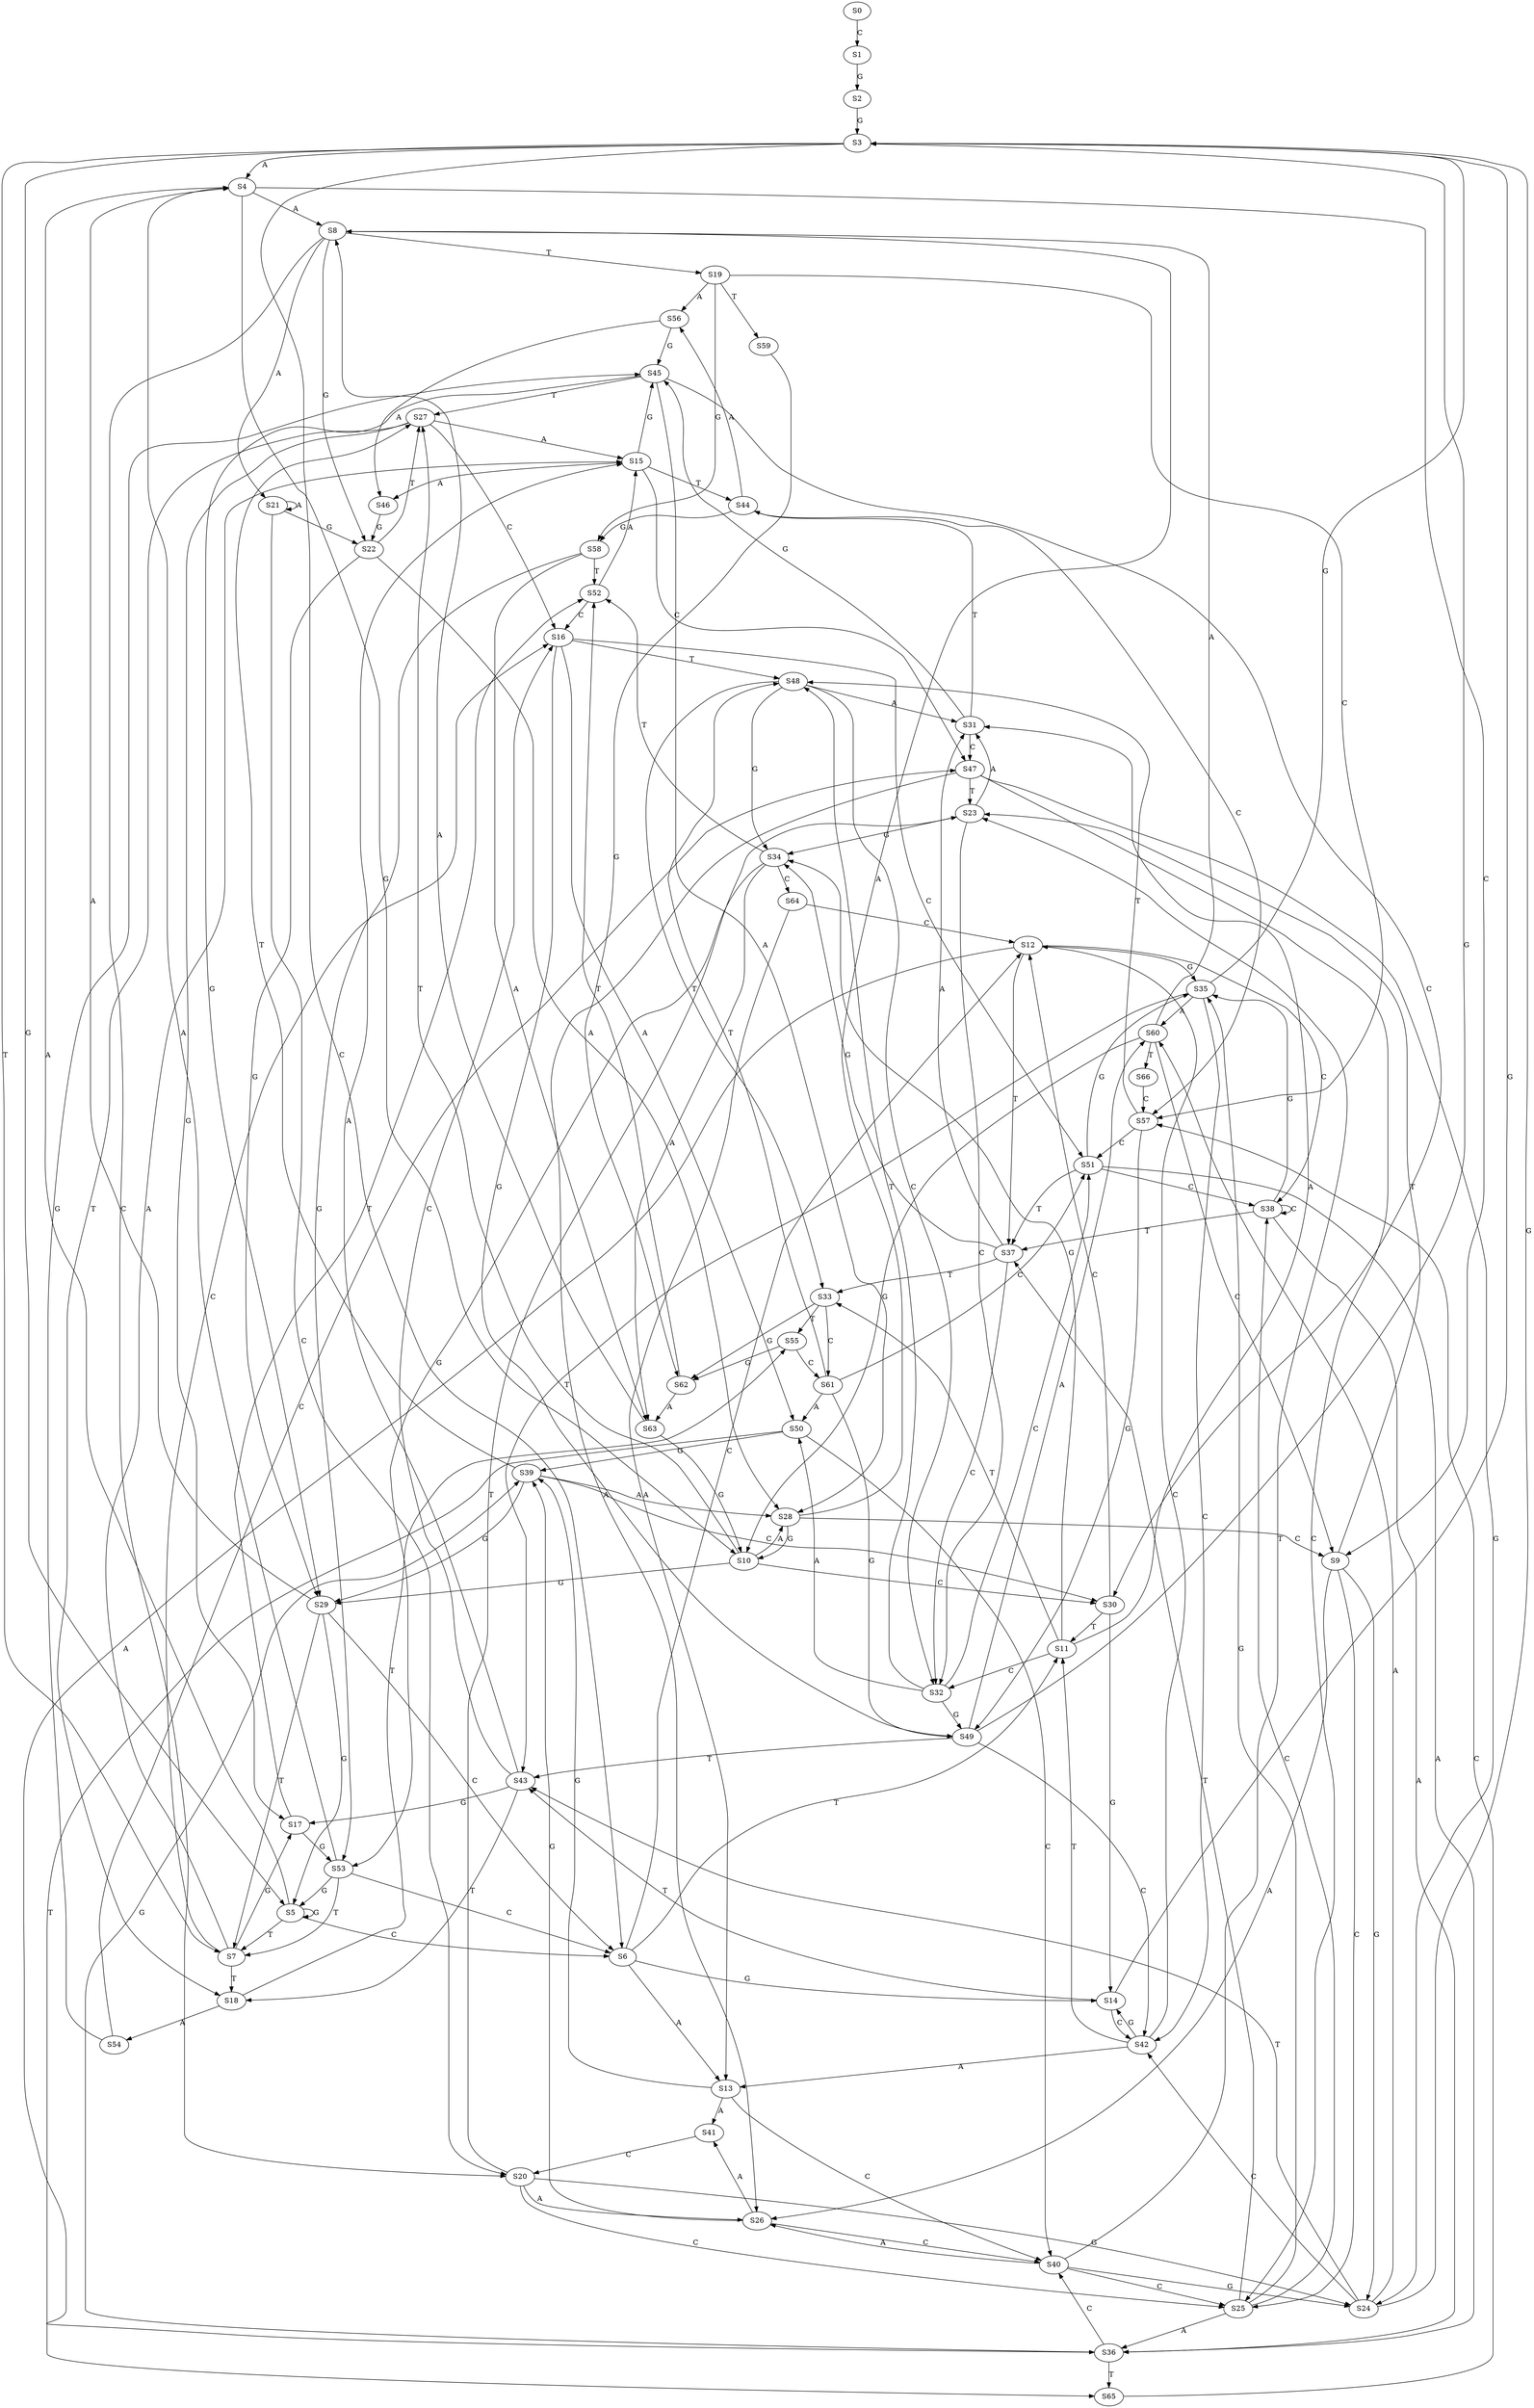strict digraph  {
	S0 -> S1 [ label = C ];
	S1 -> S2 [ label = G ];
	S2 -> S3 [ label = G ];
	S3 -> S4 [ label = A ];
	S3 -> S5 [ label = G ];
	S3 -> S6 [ label = C ];
	S3 -> S7 [ label = T ];
	S4 -> S8 [ label = A ];
	S4 -> S9 [ label = C ];
	S4 -> S10 [ label = G ];
	S5 -> S7 [ label = T ];
	S5 -> S6 [ label = C ];
	S5 -> S5 [ label = G ];
	S5 -> S4 [ label = A ];
	S6 -> S11 [ label = T ];
	S6 -> S12 [ label = C ];
	S6 -> S13 [ label = A ];
	S6 -> S14 [ label = G ];
	S7 -> S15 [ label = A ];
	S7 -> S16 [ label = C ];
	S7 -> S17 [ label = G ];
	S7 -> S18 [ label = T ];
	S8 -> S19 [ label = T ];
	S8 -> S20 [ label = C ];
	S8 -> S21 [ label = A ];
	S8 -> S22 [ label = G ];
	S9 -> S23 [ label = T ];
	S9 -> S24 [ label = G ];
	S9 -> S25 [ label = C ];
	S9 -> S26 [ label = A ];
	S10 -> S27 [ label = T ];
	S10 -> S28 [ label = A ];
	S10 -> S29 [ label = G ];
	S10 -> S30 [ label = C ];
	S11 -> S31 [ label = A ];
	S11 -> S32 [ label = C ];
	S11 -> S33 [ label = T ];
	S11 -> S34 [ label = G ];
	S12 -> S35 [ label = G ];
	S12 -> S36 [ label = A ];
	S12 -> S37 [ label = T ];
	S12 -> S38 [ label = C ];
	S13 -> S39 [ label = G ];
	S13 -> S40 [ label = C ];
	S13 -> S41 [ label = A ];
	S14 -> S3 [ label = G ];
	S14 -> S42 [ label = C ];
	S14 -> S43 [ label = T ];
	S15 -> S44 [ label = T ];
	S15 -> S45 [ label = G ];
	S15 -> S46 [ label = A ];
	S15 -> S47 [ label = C ];
	S16 -> S48 [ label = T ];
	S16 -> S49 [ label = G ];
	S16 -> S50 [ label = A ];
	S16 -> S51 [ label = C ];
	S17 -> S52 [ label = T ];
	S17 -> S53 [ label = G ];
	S18 -> S54 [ label = A ];
	S18 -> S55 [ label = T ];
	S19 -> S56 [ label = A ];
	S19 -> S57 [ label = C ];
	S19 -> S58 [ label = G ];
	S19 -> S59 [ label = T ];
	S20 -> S26 [ label = A ];
	S20 -> S25 [ label = C ];
	S20 -> S24 [ label = G ];
	S20 -> S23 [ label = T ];
	S21 -> S22 [ label = G ];
	S21 -> S20 [ label = C ];
	S21 -> S21 [ label = A ];
	S22 -> S27 [ label = T ];
	S22 -> S28 [ label = A ];
	S22 -> S29 [ label = G ];
	S23 -> S31 [ label = A ];
	S23 -> S32 [ label = C ];
	S23 -> S34 [ label = G ];
	S24 -> S3 [ label = G ];
	S24 -> S60 [ label = A ];
	S24 -> S42 [ label = C ];
	S24 -> S43 [ label = T ];
	S25 -> S38 [ label = C ];
	S25 -> S36 [ label = A ];
	S25 -> S37 [ label = T ];
	S25 -> S35 [ label = G ];
	S26 -> S39 [ label = G ];
	S26 -> S40 [ label = C ];
	S26 -> S41 [ label = A ];
	S27 -> S15 [ label = A ];
	S27 -> S16 [ label = C ];
	S27 -> S17 [ label = G ];
	S27 -> S18 [ label = T ];
	S28 -> S8 [ label = A ];
	S28 -> S9 [ label = C ];
	S28 -> S10 [ label = G ];
	S29 -> S4 [ label = A ];
	S29 -> S5 [ label = G ];
	S29 -> S7 [ label = T ];
	S29 -> S6 [ label = C ];
	S30 -> S12 [ label = C ];
	S30 -> S11 [ label = T ];
	S30 -> S14 [ label = G ];
	S31 -> S45 [ label = G ];
	S31 -> S44 [ label = T ];
	S31 -> S47 [ label = C ];
	S32 -> S48 [ label = T ];
	S32 -> S49 [ label = G ];
	S32 -> S51 [ label = C ];
	S32 -> S50 [ label = A ];
	S33 -> S61 [ label = C ];
	S33 -> S62 [ label = G ];
	S33 -> S55 [ label = T ];
	S34 -> S63 [ label = A ];
	S34 -> S64 [ label = C ];
	S34 -> S53 [ label = G ];
	S34 -> S52 [ label = T ];
	S35 -> S60 [ label = A ];
	S35 -> S3 [ label = G ];
	S35 -> S43 [ label = T ];
	S35 -> S42 [ label = C ];
	S36 -> S39 [ label = G ];
	S36 -> S65 [ label = T ];
	S36 -> S40 [ label = C ];
	S37 -> S34 [ label = G ];
	S37 -> S31 [ label = A ];
	S37 -> S32 [ label = C ];
	S37 -> S33 [ label = T ];
	S38 -> S35 [ label = G ];
	S38 -> S38 [ label = C ];
	S38 -> S36 [ label = A ];
	S38 -> S37 [ label = T ];
	S39 -> S29 [ label = G ];
	S39 -> S27 [ label = T ];
	S39 -> S28 [ label = A ];
	S39 -> S30 [ label = C ];
	S40 -> S23 [ label = T ];
	S40 -> S25 [ label = C ];
	S40 -> S26 [ label = A ];
	S40 -> S24 [ label = G ];
	S41 -> S20 [ label = C ];
	S42 -> S14 [ label = G ];
	S42 -> S11 [ label = T ];
	S42 -> S12 [ label = C ];
	S42 -> S13 [ label = A ];
	S43 -> S16 [ label = C ];
	S43 -> S15 [ label = A ];
	S43 -> S17 [ label = G ];
	S43 -> S18 [ label = T ];
	S44 -> S57 [ label = C ];
	S44 -> S56 [ label = A ];
	S44 -> S58 [ label = G ];
	S45 -> S27 [ label = T ];
	S45 -> S28 [ label = A ];
	S45 -> S30 [ label = C ];
	S45 -> S29 [ label = G ];
	S46 -> S22 [ label = G ];
	S47 -> S24 [ label = G ];
	S47 -> S25 [ label = C ];
	S47 -> S23 [ label = T ];
	S47 -> S26 [ label = A ];
	S48 -> S34 [ label = G ];
	S48 -> S32 [ label = C ];
	S48 -> S31 [ label = A ];
	S48 -> S33 [ label = T ];
	S49 -> S3 [ label = G ];
	S49 -> S43 [ label = T ];
	S49 -> S42 [ label = C ];
	S49 -> S60 [ label = A ];
	S50 -> S65 [ label = T ];
	S50 -> S40 [ label = C ];
	S50 -> S39 [ label = G ];
	S51 -> S38 [ label = C ];
	S51 -> S36 [ label = A ];
	S51 -> S37 [ label = T ];
	S51 -> S35 [ label = G ];
	S52 -> S16 [ label = C ];
	S52 -> S15 [ label = A ];
	S53 -> S5 [ label = G ];
	S53 -> S6 [ label = C ];
	S53 -> S7 [ label = T ];
	S53 -> S4 [ label = A ];
	S54 -> S47 [ label = C ];
	S54 -> S45 [ label = G ];
	S55 -> S62 [ label = G ];
	S55 -> S61 [ label = C ];
	S56 -> S45 [ label = G ];
	S56 -> S46 [ label = A ];
	S57 -> S51 [ label = C ];
	S57 -> S49 [ label = G ];
	S57 -> S48 [ label = T ];
	S58 -> S53 [ label = G ];
	S58 -> S63 [ label = A ];
	S58 -> S52 [ label = T ];
	S59 -> S62 [ label = G ];
	S60 -> S8 [ label = A ];
	S60 -> S9 [ label = C ];
	S60 -> S10 [ label = G ];
	S60 -> S66 [ label = T ];
	S61 -> S50 [ label = A ];
	S61 -> S48 [ label = T ];
	S61 -> S51 [ label = C ];
	S61 -> S49 [ label = G ];
	S62 -> S52 [ label = T ];
	S62 -> S63 [ label = A ];
	S63 -> S10 [ label = G ];
	S63 -> S8 [ label = A ];
	S64 -> S12 [ label = C ];
	S64 -> S13 [ label = A ];
	S65 -> S57 [ label = C ];
	S66 -> S57 [ label = C ];
}
